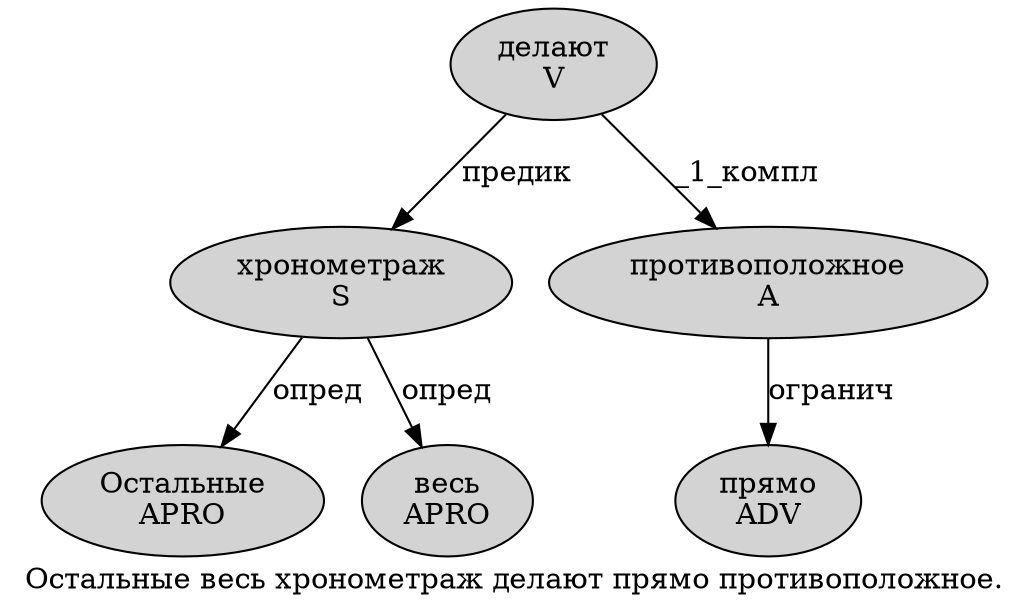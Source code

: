 digraph SENTENCE_4625 {
	graph [label="Остальные весь хронометраж делают прямо противоположное."]
	node [style=filled]
		0 [label="Остальные
APRO" color="" fillcolor=lightgray penwidth=1 shape=ellipse]
		1 [label="весь
APRO" color="" fillcolor=lightgray penwidth=1 shape=ellipse]
		2 [label="хронометраж
S" color="" fillcolor=lightgray penwidth=1 shape=ellipse]
		3 [label="делают
V" color="" fillcolor=lightgray penwidth=1 shape=ellipse]
		4 [label="прямо
ADV" color="" fillcolor=lightgray penwidth=1 shape=ellipse]
		5 [label="противоположное
A" color="" fillcolor=lightgray penwidth=1 shape=ellipse]
			2 -> 0 [label="опред"]
			2 -> 1 [label="опред"]
			5 -> 4 [label="огранич"]
			3 -> 2 [label="предик"]
			3 -> 5 [label="_1_компл"]
}